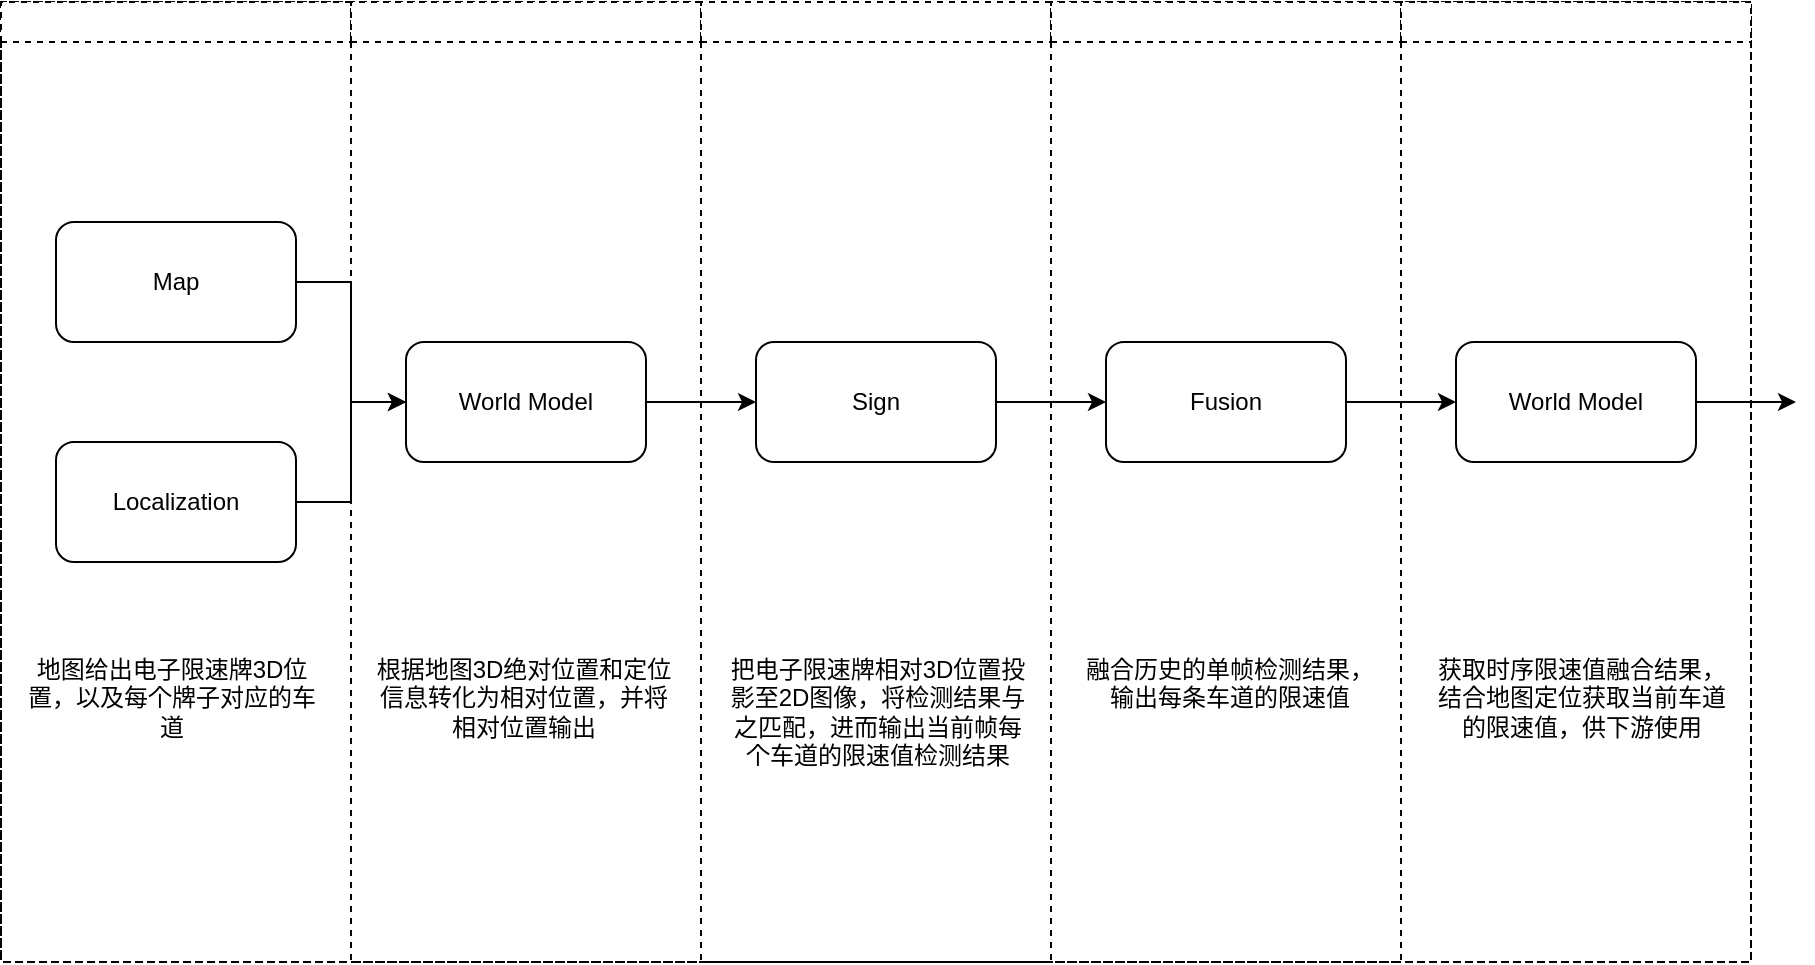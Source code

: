 <mxfile version="14.2.7" type="github">
  <diagram id="AlP86_rGll_gxDinzhBH" name="Page-1">
    <mxGraphModel dx="1697" dy="949" grid="1" gridSize="10" guides="1" tooltips="1" connect="1" arrows="1" fold="1" page="1" pageScale="1" pageWidth="827" pageHeight="1169" math="0" shadow="0">
      <root>
        <mxCell id="0" />
        <mxCell id="1" parent="0" />
        <mxCell id="GrUYqAsf7HT3I4J-Rr9l-7" style="edgeStyle=orthogonalEdgeStyle;rounded=0;orthogonalLoop=1;jettySize=auto;html=1;entryX=0;entryY=0.5;entryDx=0;entryDy=0;" edge="1" parent="1" source="GrUYqAsf7HT3I4J-Rr9l-1" target="GrUYqAsf7HT3I4J-Rr9l-3">
          <mxGeometry relative="1" as="geometry" />
        </mxCell>
        <mxCell id="GrUYqAsf7HT3I4J-Rr9l-1" value="Map" style="rounded=1;whiteSpace=wrap;html=1;" vertex="1" parent="1">
          <mxGeometry x="120" y="340" width="120" height="60" as="geometry" />
        </mxCell>
        <mxCell id="GrUYqAsf7HT3I4J-Rr9l-8" style="edgeStyle=orthogonalEdgeStyle;rounded=0;orthogonalLoop=1;jettySize=auto;html=1;entryX=0;entryY=0.5;entryDx=0;entryDy=0;" edge="1" parent="1" source="GrUYqAsf7HT3I4J-Rr9l-2" target="GrUYqAsf7HT3I4J-Rr9l-3">
          <mxGeometry relative="1" as="geometry" />
        </mxCell>
        <mxCell id="GrUYqAsf7HT3I4J-Rr9l-2" value="Localization" style="rounded=1;whiteSpace=wrap;html=1;" vertex="1" parent="1">
          <mxGeometry x="120" y="450" width="120" height="60" as="geometry" />
        </mxCell>
        <mxCell id="GrUYqAsf7HT3I4J-Rr9l-9" style="edgeStyle=orthogonalEdgeStyle;rounded=0;orthogonalLoop=1;jettySize=auto;html=1;entryX=0;entryY=0.5;entryDx=0;entryDy=0;" edge="1" parent="1" source="GrUYqAsf7HT3I4J-Rr9l-3" target="GrUYqAsf7HT3I4J-Rr9l-4">
          <mxGeometry relative="1" as="geometry" />
        </mxCell>
        <mxCell id="GrUYqAsf7HT3I4J-Rr9l-3" value="World Model" style="rounded=1;whiteSpace=wrap;html=1;" vertex="1" parent="1">
          <mxGeometry x="295" y="400" width="120" height="60" as="geometry" />
        </mxCell>
        <mxCell id="GrUYqAsf7HT3I4J-Rr9l-10" style="edgeStyle=orthogonalEdgeStyle;rounded=0;orthogonalLoop=1;jettySize=auto;html=1;entryX=0;entryY=0.5;entryDx=0;entryDy=0;" edge="1" parent="1" source="GrUYqAsf7HT3I4J-Rr9l-4" target="GrUYqAsf7HT3I4J-Rr9l-5">
          <mxGeometry relative="1" as="geometry" />
        </mxCell>
        <mxCell id="GrUYqAsf7HT3I4J-Rr9l-4" value="Sign" style="rounded=1;whiteSpace=wrap;html=1;" vertex="1" parent="1">
          <mxGeometry x="470" y="400" width="120" height="60" as="geometry" />
        </mxCell>
        <mxCell id="GrUYqAsf7HT3I4J-Rr9l-11" style="edgeStyle=orthogonalEdgeStyle;rounded=0;orthogonalLoop=1;jettySize=auto;html=1;entryX=0;entryY=0.5;entryDx=0;entryDy=0;" edge="1" parent="1" source="GrUYqAsf7HT3I4J-Rr9l-5" target="GrUYqAsf7HT3I4J-Rr9l-6">
          <mxGeometry relative="1" as="geometry" />
        </mxCell>
        <mxCell id="GrUYqAsf7HT3I4J-Rr9l-5" value="Fusion" style="rounded=1;whiteSpace=wrap;html=1;" vertex="1" parent="1">
          <mxGeometry x="645" y="400" width="120" height="60" as="geometry" />
        </mxCell>
        <mxCell id="GrUYqAsf7HT3I4J-Rr9l-50" style="edgeStyle=orthogonalEdgeStyle;rounded=0;orthogonalLoop=1;jettySize=auto;html=1;" edge="1" parent="1" source="GrUYqAsf7HT3I4J-Rr9l-6">
          <mxGeometry relative="1" as="geometry">
            <mxPoint x="990" y="430" as="targetPoint" />
          </mxGeometry>
        </mxCell>
        <mxCell id="GrUYqAsf7HT3I4J-Rr9l-6" value="World Model" style="rounded=1;whiteSpace=wrap;html=1;" vertex="1" parent="1">
          <mxGeometry x="820" y="400" width="120" height="60" as="geometry" />
        </mxCell>
        <mxCell id="GrUYqAsf7HT3I4J-Rr9l-36" value="" style="swimlane;html=1;childLayout=stackLayout;resizeParent=1;resizeParentMax=0;startSize=0;horizontal=0;horizontalStack=1;dashed=1;" vertex="1" parent="1">
          <mxGeometry x="92.5" y="230" width="875" height="480" as="geometry">
            <mxRectangle x="70" y="230" width="50" height="40" as="alternateBounds" />
          </mxGeometry>
        </mxCell>
        <mxCell id="GrUYqAsf7HT3I4J-Rr9l-37" value="" style="swimlane;html=1;startSize=20;dashed=1;" vertex="1" parent="GrUYqAsf7HT3I4J-Rr9l-36">
          <mxGeometry width="175" height="480" as="geometry" />
        </mxCell>
        <mxCell id="GrUYqAsf7HT3I4J-Rr9l-45" value="地图给出电子限速牌3D位置，以及每个牌子对应的车道" style="text;html=1;align=center;verticalAlign=top;whiteSpace=wrap;rounded=0;dashed=1;horizontal=1;" vertex="1" parent="GrUYqAsf7HT3I4J-Rr9l-37">
          <mxGeometry x="10" y="320" width="150" height="140" as="geometry" />
        </mxCell>
        <mxCell id="GrUYqAsf7HT3I4J-Rr9l-40" value="" style="swimlane;html=1;startSize=20;dashed=1;" vertex="1" parent="GrUYqAsf7HT3I4J-Rr9l-36">
          <mxGeometry x="175" width="175" height="480" as="geometry" />
        </mxCell>
        <mxCell id="GrUYqAsf7HT3I4J-Rr9l-46" value="根据地图3D绝对位置和定位信息转化为相对位置，并将相对位置输出" style="text;html=1;align=center;verticalAlign=top;whiteSpace=wrap;rounded=0;dashed=1;" vertex="1" parent="GrUYqAsf7HT3I4J-Rr9l-40">
          <mxGeometry x="11" y="320" width="150" height="140" as="geometry" />
        </mxCell>
        <mxCell id="GrUYqAsf7HT3I4J-Rr9l-41" value="" style="swimlane;html=1;startSize=20;dashed=1;" vertex="1" parent="GrUYqAsf7HT3I4J-Rr9l-36">
          <mxGeometry x="350" width="175" height="480" as="geometry" />
        </mxCell>
        <mxCell id="GrUYqAsf7HT3I4J-Rr9l-47" value="把电子限速牌相对3D位置投影至2D图像，将检测结果与之匹配，进而输出当前帧每个车道的限速值检测结果" style="text;html=1;align=center;verticalAlign=top;whiteSpace=wrap;rounded=0;dashed=1;" vertex="1" parent="GrUYqAsf7HT3I4J-Rr9l-41">
          <mxGeometry x="13" y="320" width="150" height="140" as="geometry" />
        </mxCell>
        <mxCell id="GrUYqAsf7HT3I4J-Rr9l-43" value="" style="swimlane;html=1;startSize=20;dashed=1;" vertex="1" parent="GrUYqAsf7HT3I4J-Rr9l-36">
          <mxGeometry x="525" width="175" height="480" as="geometry" />
        </mxCell>
        <mxCell id="GrUYqAsf7HT3I4J-Rr9l-48" value="融合历史的单帧检测结果，输出每条车道的限速值" style="text;html=1;align=center;verticalAlign=top;whiteSpace=wrap;rounded=0;dashed=1;" vertex="1" parent="GrUYqAsf7HT3I4J-Rr9l-43">
          <mxGeometry x="14" y="320" width="150" height="140" as="geometry" />
        </mxCell>
        <mxCell id="GrUYqAsf7HT3I4J-Rr9l-42" value="" style="swimlane;html=1;startSize=20;dashed=1;" vertex="1" parent="GrUYqAsf7HT3I4J-Rr9l-36">
          <mxGeometry x="700" width="175" height="480" as="geometry" />
        </mxCell>
        <mxCell id="GrUYqAsf7HT3I4J-Rr9l-49" value="获取时序限速值融合结果，结合地图定位获取当前车道的限速值，供下游使用" style="text;html=1;align=center;verticalAlign=top;whiteSpace=wrap;rounded=0;dashed=1;" vertex="1" parent="GrUYqAsf7HT3I4J-Rr9l-42">
          <mxGeometry x="15" y="320" width="150" height="140" as="geometry" />
        </mxCell>
      </root>
    </mxGraphModel>
  </diagram>
</mxfile>

